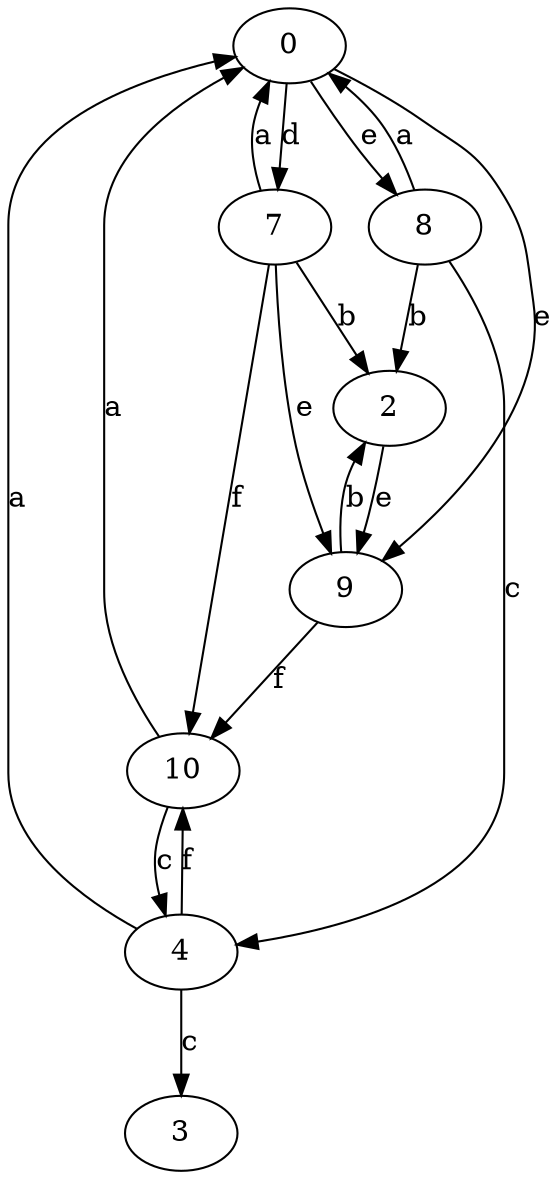 strict digraph  {
0;
2;
3;
4;
7;
8;
9;
10;
0 -> 7  [label=d];
0 -> 8  [label=e];
0 -> 9  [label=e];
2 -> 9  [label=e];
4 -> 0  [label=a];
4 -> 3  [label=c];
4 -> 10  [label=f];
7 -> 0  [label=a];
7 -> 2  [label=b];
7 -> 9  [label=e];
7 -> 10  [label=f];
8 -> 0  [label=a];
8 -> 2  [label=b];
8 -> 4  [label=c];
9 -> 2  [label=b];
9 -> 10  [label=f];
10 -> 0  [label=a];
10 -> 4  [label=c];
}
